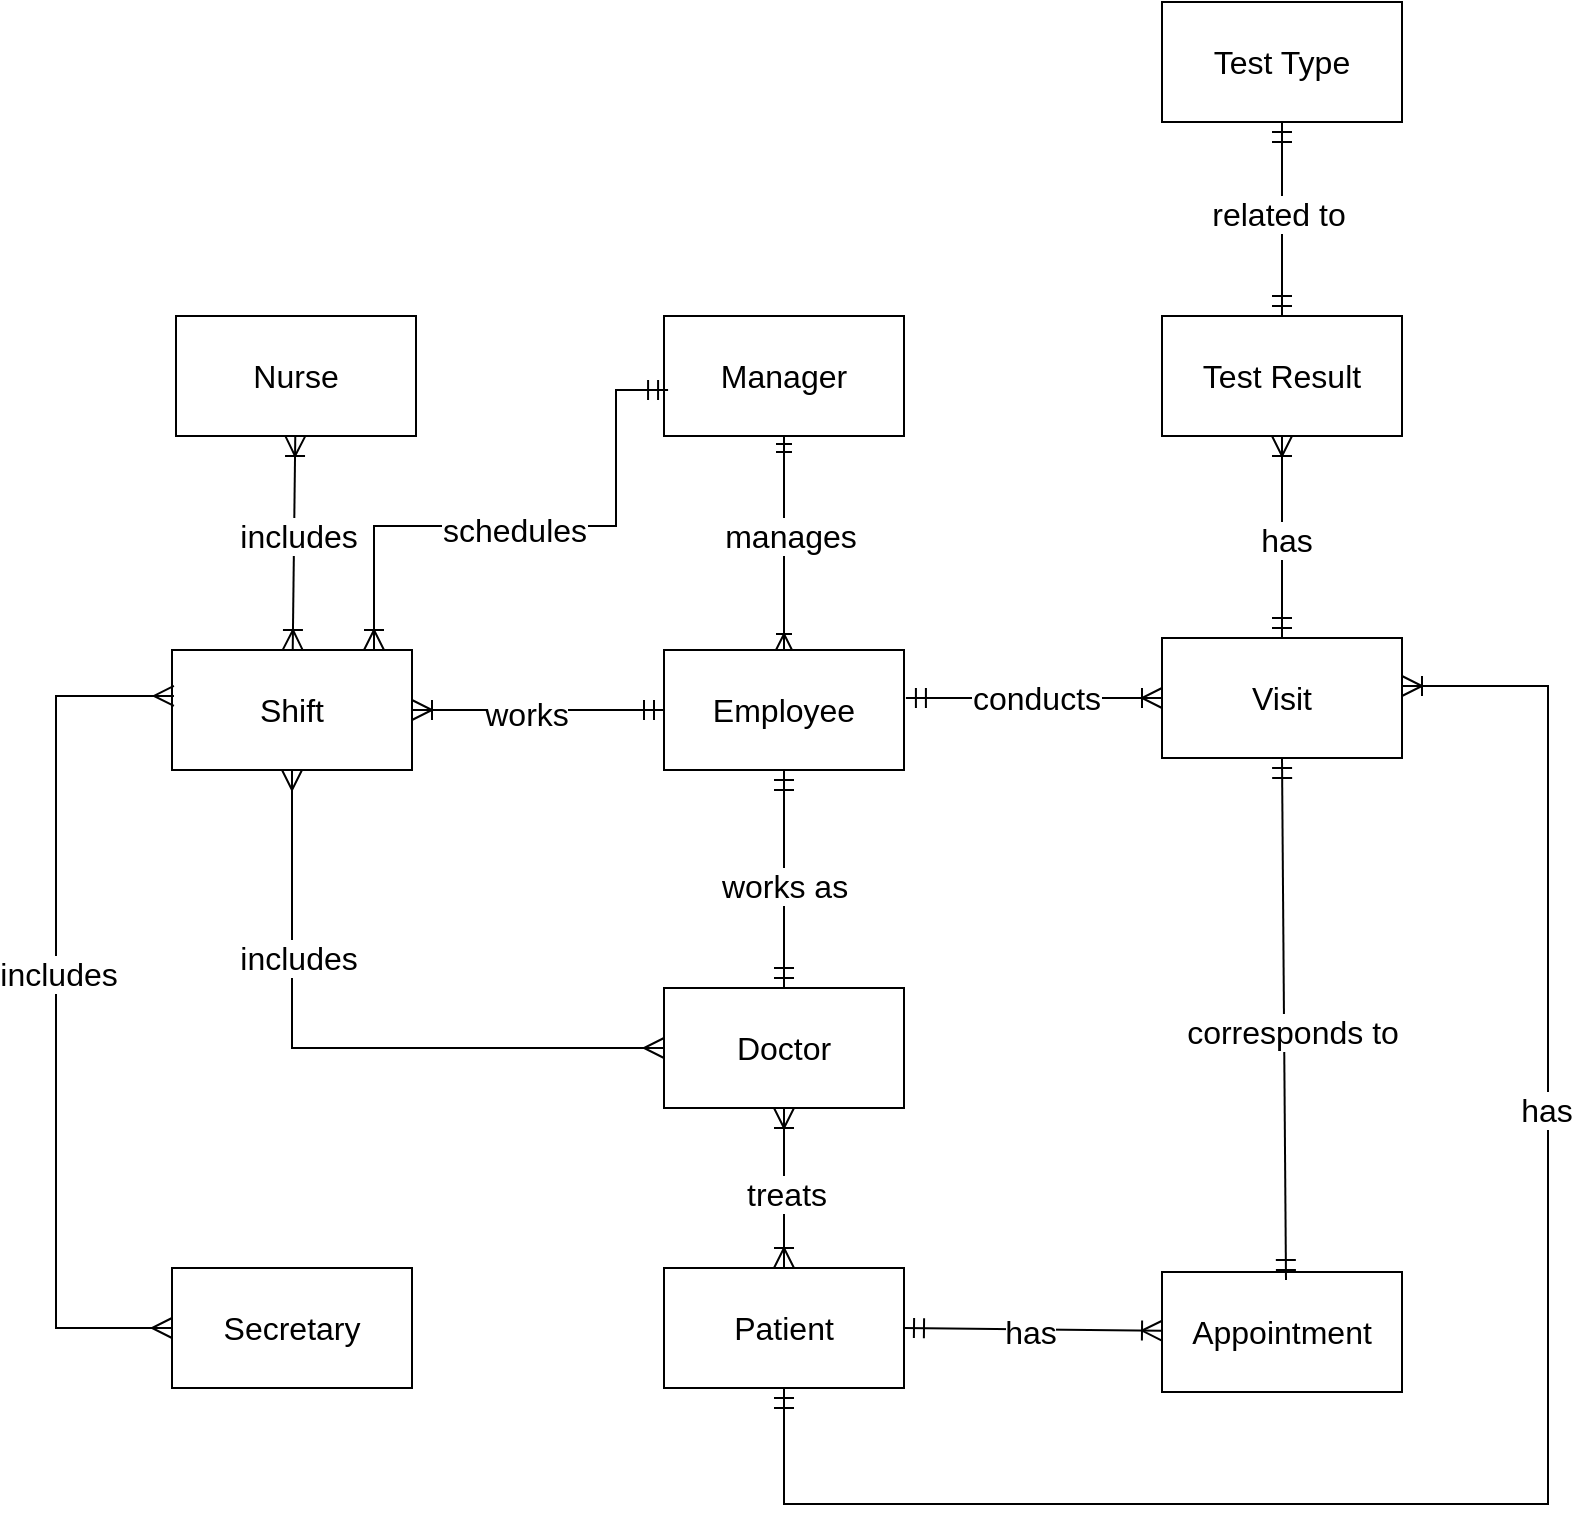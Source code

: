 <mxfile version="23.1.1" type="device">
  <diagram name="Page-1" id="8eEZ98vPlzKwNYo-pw5j">
    <mxGraphModel dx="1219" dy="1017" grid="0" gridSize="10" guides="1" tooltips="1" connect="1" arrows="1" fold="1" page="0" pageScale="1" pageWidth="850" pageHeight="1100" math="0" shadow="0">
      <root>
        <mxCell id="0" />
        <mxCell id="1" parent="0" />
        <mxCell id="f0n-9Olnfr1uNKcPfJJI-1" value="Doctor" style="rounded=0;whiteSpace=wrap;html=1;fontSize=16;" vertex="1" parent="1">
          <mxGeometry x="61" y="213" width="120" height="60" as="geometry" />
        </mxCell>
        <mxCell id="f0n-9Olnfr1uNKcPfJJI-2" value="Employee" style="rounded=0;whiteSpace=wrap;html=1;fontSize=16;" vertex="1" parent="1">
          <mxGeometry x="61" y="44" width="120" height="60" as="geometry" />
        </mxCell>
        <mxCell id="f0n-9Olnfr1uNKcPfJJI-3" value="" style="fontSize=12;html=1;endArrow=ERmandOne;startArrow=ERmandOne;rounded=0;startSize=8;endSize=8;entryX=0.5;entryY=1;entryDx=0;entryDy=0;exitX=0.5;exitY=0;exitDx=0;exitDy=0;" edge="1" parent="1" source="f0n-9Olnfr1uNKcPfJJI-1" target="f0n-9Olnfr1uNKcPfJJI-2">
          <mxGeometry width="100" height="100" relative="1" as="geometry">
            <mxPoint x="244" y="250" as="sourcePoint" />
            <mxPoint x="344" y="150" as="targetPoint" />
            <Array as="points" />
          </mxGeometry>
        </mxCell>
        <mxCell id="f0n-9Olnfr1uNKcPfJJI-4" value="works as" style="edgeLabel;html=1;align=center;verticalAlign=middle;resizable=0;points=[];fontSize=16;" vertex="1" connectable="0" parent="f0n-9Olnfr1uNKcPfJJI-3">
          <mxGeometry x="-0.055" relative="1" as="geometry">
            <mxPoint as="offset" />
          </mxGeometry>
        </mxCell>
        <mxCell id="f0n-9Olnfr1uNKcPfJJI-5" value="Test Result" style="rounded=0;whiteSpace=wrap;html=1;fontSize=16;" vertex="1" parent="1">
          <mxGeometry x="310" y="-123" width="120" height="60" as="geometry" />
        </mxCell>
        <mxCell id="f0n-9Olnfr1uNKcPfJJI-6" value="Appointment" style="rounded=0;whiteSpace=wrap;html=1;fontSize=16;" vertex="1" parent="1">
          <mxGeometry x="310" y="355" width="120" height="60" as="geometry" />
        </mxCell>
        <mxCell id="f0n-9Olnfr1uNKcPfJJI-7" value="Patient" style="rounded=0;whiteSpace=wrap;html=1;fontSize=16;" vertex="1" parent="1">
          <mxGeometry x="61" y="353" width="120" height="60" as="geometry" />
        </mxCell>
        <mxCell id="f0n-9Olnfr1uNKcPfJJI-8" value="Shift" style="rounded=0;whiteSpace=wrap;html=1;fontSize=16;" vertex="1" parent="1">
          <mxGeometry x="-185" y="44" width="120" height="60" as="geometry" />
        </mxCell>
        <mxCell id="f0n-9Olnfr1uNKcPfJJI-9" value="Visit" style="rounded=0;whiteSpace=wrap;html=1;fontSize=16;" vertex="1" parent="1">
          <mxGeometry x="310" y="38" width="120" height="60" as="geometry" />
        </mxCell>
        <mxCell id="f0n-9Olnfr1uNKcPfJJI-10" value="" style="fontSize=12;html=1;endArrow=ERoneToMany;startArrow=ERmandOne;rounded=0;startSize=8;endSize=8;entryX=0;entryY=0.5;entryDx=0;entryDy=0;exitX=1.008;exitY=0.4;exitDx=0;exitDy=0;exitPerimeter=0;" edge="1" parent="1" source="f0n-9Olnfr1uNKcPfJJI-2" target="f0n-9Olnfr1uNKcPfJJI-9">
          <mxGeometry width="100" height="100" relative="1" as="geometry">
            <mxPoint x="270" y="168" as="sourcePoint" />
            <mxPoint x="370" y="68" as="targetPoint" />
          </mxGeometry>
        </mxCell>
        <mxCell id="f0n-9Olnfr1uNKcPfJJI-12" value="conducts" style="edgeLabel;html=1;align=center;verticalAlign=middle;resizable=0;points=[];fontSize=16;" vertex="1" connectable="0" parent="f0n-9Olnfr1uNKcPfJJI-10">
          <mxGeometry x="0.019" relative="1" as="geometry">
            <mxPoint as="offset" />
          </mxGeometry>
        </mxCell>
        <mxCell id="f0n-9Olnfr1uNKcPfJJI-14" value="" style="fontSize=12;html=1;endArrow=ERoneToMany;startArrow=ERmandOne;rounded=0;startSize=8;endSize=8;exitX=0;exitY=0.5;exitDx=0;exitDy=0;" edge="1" parent="1" source="f0n-9Olnfr1uNKcPfJJI-2" target="f0n-9Olnfr1uNKcPfJJI-8">
          <mxGeometry width="100" height="100" relative="1" as="geometry">
            <mxPoint x="1" y="168" as="sourcePoint" />
            <mxPoint x="101" y="68" as="targetPoint" />
          </mxGeometry>
        </mxCell>
        <mxCell id="f0n-9Olnfr1uNKcPfJJI-15" value="works" style="edgeLabel;html=1;align=center;verticalAlign=middle;resizable=0;points=[];fontSize=16;" vertex="1" connectable="0" parent="f0n-9Olnfr1uNKcPfJJI-14">
          <mxGeometry x="0.096" y="2" relative="1" as="geometry">
            <mxPoint as="offset" />
          </mxGeometry>
        </mxCell>
        <mxCell id="f0n-9Olnfr1uNKcPfJJI-16" value="" style="fontSize=12;html=1;endArrow=ERoneToMany;startArrow=ERoneToMany;rounded=0;startSize=8;endSize=8;exitX=0.5;exitY=0;exitDx=0;exitDy=0;" edge="1" parent="1" source="f0n-9Olnfr1uNKcPfJJI-7" target="f0n-9Olnfr1uNKcPfJJI-1">
          <mxGeometry width="100" height="100" relative="1" as="geometry">
            <mxPoint x="1" y="348" as="sourcePoint" />
            <mxPoint x="101" y="248" as="targetPoint" />
          </mxGeometry>
        </mxCell>
        <mxCell id="f0n-9Olnfr1uNKcPfJJI-17" value="treats" style="edgeLabel;html=1;align=center;verticalAlign=middle;resizable=0;points=[];fontSize=16;" vertex="1" connectable="0" parent="f0n-9Olnfr1uNKcPfJJI-16">
          <mxGeometry x="-0.075" y="-1" relative="1" as="geometry">
            <mxPoint as="offset" />
          </mxGeometry>
        </mxCell>
        <mxCell id="f0n-9Olnfr1uNKcPfJJI-18" value="" style="fontSize=12;html=1;endArrow=ERoneToMany;startArrow=ERmandOne;rounded=0;startSize=8;endSize=8;exitX=1;exitY=0.5;exitDx=0;exitDy=0;" edge="1" parent="1" source="f0n-9Olnfr1uNKcPfJJI-7" target="f0n-9Olnfr1uNKcPfJJI-6">
          <mxGeometry width="100" height="100" relative="1" as="geometry">
            <mxPoint x="337" y="344" as="sourcePoint" />
            <mxPoint x="437" y="244" as="targetPoint" />
          </mxGeometry>
        </mxCell>
        <mxCell id="f0n-9Olnfr1uNKcPfJJI-19" value="has" style="edgeLabel;html=1;align=center;verticalAlign=middle;resizable=0;points=[];fontSize=16;" vertex="1" connectable="0" parent="f0n-9Olnfr1uNKcPfJJI-18">
          <mxGeometry x="-0.025" y="-1" relative="1" as="geometry">
            <mxPoint as="offset" />
          </mxGeometry>
        </mxCell>
        <mxCell id="f0n-9Olnfr1uNKcPfJJI-24" value="" style="edgeStyle=orthogonalEdgeStyle;fontSize=12;html=1;endArrow=ERoneToMany;startArrow=ERmandOne;rounded=0;startSize=8;endSize=8;exitX=0.5;exitY=1;exitDx=0;exitDy=0;entryX=1;entryY=0.4;entryDx=0;entryDy=0;entryPerimeter=0;" edge="1" parent="1" source="f0n-9Olnfr1uNKcPfJJI-7" target="f0n-9Olnfr1uNKcPfJJI-9">
          <mxGeometry width="100" height="100" relative="1" as="geometry">
            <mxPoint x="-121.25" y="432.75" as="sourcePoint" />
            <mxPoint x="-21.25" y="332.75" as="targetPoint" />
            <Array as="points">
              <mxPoint x="121" y="471" />
              <mxPoint x="503" y="471" />
              <mxPoint x="503" y="62" />
            </Array>
          </mxGeometry>
        </mxCell>
        <mxCell id="f0n-9Olnfr1uNKcPfJJI-25" value="has" style="edgeLabel;html=1;align=center;verticalAlign=middle;resizable=0;points=[];fontSize=16;" vertex="1" connectable="0" parent="f0n-9Olnfr1uNKcPfJJI-24">
          <mxGeometry x="0.382" y="1" relative="1" as="geometry">
            <mxPoint as="offset" />
          </mxGeometry>
        </mxCell>
        <mxCell id="f0n-9Olnfr1uNKcPfJJI-26" value="" style="fontSize=12;html=1;endArrow=ERmandOne;startArrow=ERmandOne;rounded=0;startSize=8;endSize=8;entryX=0.5;entryY=1;entryDx=0;entryDy=0;" edge="1" parent="1" target="f0n-9Olnfr1uNKcPfJJI-9">
          <mxGeometry width="100" height="100" relative="1" as="geometry">
            <mxPoint x="372" y="359" as="sourcePoint" />
            <mxPoint x="210" y="316" as="targetPoint" />
          </mxGeometry>
        </mxCell>
        <mxCell id="f0n-9Olnfr1uNKcPfJJI-27" value="corresponds to" style="edgeLabel;html=1;align=center;verticalAlign=middle;resizable=0;points=[];fontSize=16;" vertex="1" connectable="0" parent="f0n-9Olnfr1uNKcPfJJI-26">
          <mxGeometry x="-0.046" y="-4" relative="1" as="geometry">
            <mxPoint as="offset" />
          </mxGeometry>
        </mxCell>
        <mxCell id="f0n-9Olnfr1uNKcPfJJI-28" value="" style="fontSize=12;html=1;endArrow=ERoneToMany;startArrow=ERmandOne;rounded=0;startSize=8;endSize=8;" edge="1" parent="1" source="f0n-9Olnfr1uNKcPfJJI-9" target="f0n-9Olnfr1uNKcPfJJI-5">
          <mxGeometry width="100" height="100" relative="1" as="geometry">
            <mxPoint x="110" y="-43" as="sourcePoint" />
            <mxPoint x="210" y="-143" as="targetPoint" />
          </mxGeometry>
        </mxCell>
        <mxCell id="f0n-9Olnfr1uNKcPfJJI-29" value="has" style="edgeLabel;html=1;align=center;verticalAlign=middle;resizable=0;points=[];fontSize=16;" vertex="1" connectable="0" parent="f0n-9Olnfr1uNKcPfJJI-28">
          <mxGeometry x="-0.03" y="-2" relative="1" as="geometry">
            <mxPoint as="offset" />
          </mxGeometry>
        </mxCell>
        <mxCell id="f0n-9Olnfr1uNKcPfJJI-30" value="Nurse" style="rounded=0;whiteSpace=wrap;html=1;fontSize=16;" vertex="1" parent="1">
          <mxGeometry x="-183" y="-123" width="120" height="60" as="geometry" />
        </mxCell>
        <mxCell id="f0n-9Olnfr1uNKcPfJJI-31" value="Test Type" style="rounded=0;whiteSpace=wrap;html=1;fontSize=16;" vertex="1" parent="1">
          <mxGeometry x="310" y="-280" width="120" height="60" as="geometry" />
        </mxCell>
        <mxCell id="f0n-9Olnfr1uNKcPfJJI-32" value="" style="fontSize=12;html=1;endArrow=ERmandOne;startArrow=ERmandOne;rounded=0;startSize=8;endSize=8;" edge="1" parent="1" source="f0n-9Olnfr1uNKcPfJJI-31" target="f0n-9Olnfr1uNKcPfJJI-5">
          <mxGeometry width="100" height="100" relative="1" as="geometry">
            <mxPoint x="110" y="-10" as="sourcePoint" />
            <mxPoint x="210" y="-110" as="targetPoint" />
          </mxGeometry>
        </mxCell>
        <mxCell id="f0n-9Olnfr1uNKcPfJJI-33" value="related to" style="edgeLabel;html=1;align=center;verticalAlign=middle;resizable=0;points=[];fontSize=16;" vertex="1" connectable="0" parent="f0n-9Olnfr1uNKcPfJJI-32">
          <mxGeometry x="-0.048" y="-2" relative="1" as="geometry">
            <mxPoint as="offset" />
          </mxGeometry>
        </mxCell>
        <mxCell id="f0n-9Olnfr1uNKcPfJJI-34" value="" style="edgeStyle=orthogonalEdgeStyle;fontSize=12;html=1;endArrow=ERmany;startArrow=ERmany;rounded=0;startSize=8;endSize=8;entryX=0.5;entryY=1;entryDx=0;entryDy=0;exitX=0;exitY=0.5;exitDx=0;exitDy=0;" edge="1" parent="1" source="f0n-9Olnfr1uNKcPfJJI-1" target="f0n-9Olnfr1uNKcPfJJI-8">
          <mxGeometry width="100" height="100" relative="1" as="geometry">
            <mxPoint x="110" y="256" as="sourcePoint" />
            <mxPoint x="210" y="156" as="targetPoint" />
          </mxGeometry>
        </mxCell>
        <mxCell id="f0n-9Olnfr1uNKcPfJJI-35" value="includes" style="edgeLabel;html=1;align=center;verticalAlign=middle;resizable=0;points=[];fontSize=16;" vertex="1" connectable="0" parent="f0n-9Olnfr1uNKcPfJJI-34">
          <mxGeometry x="0.421" y="-3" relative="1" as="geometry">
            <mxPoint as="offset" />
          </mxGeometry>
        </mxCell>
        <mxCell id="f0n-9Olnfr1uNKcPfJJI-36" value="Secretary" style="rounded=0;whiteSpace=wrap;html=1;fontSize=16;" vertex="1" parent="1">
          <mxGeometry x="-185" y="353" width="120" height="60" as="geometry" />
        </mxCell>
        <mxCell id="f0n-9Olnfr1uNKcPfJJI-37" value="" style="fontSize=12;html=1;endArrow=ERoneToMany;startArrow=ERoneToMany;rounded=0;startSize=8;endSize=8;" edge="1" parent="1" source="f0n-9Olnfr1uNKcPfJJI-8" target="f0n-9Olnfr1uNKcPfJJI-30">
          <mxGeometry width="100" height="100" relative="1" as="geometry">
            <mxPoint x="-97" y="353" as="sourcePoint" />
            <mxPoint x="3" y="253" as="targetPoint" />
          </mxGeometry>
        </mxCell>
        <mxCell id="f0n-9Olnfr1uNKcPfJJI-38" value="includes" style="edgeLabel;html=1;align=center;verticalAlign=middle;resizable=0;points=[];fontSize=16;" vertex="1" connectable="0" parent="f0n-9Olnfr1uNKcPfJJI-37">
          <mxGeometry x="0.065" y="-2" relative="1" as="geometry">
            <mxPoint as="offset" />
          </mxGeometry>
        </mxCell>
        <mxCell id="f0n-9Olnfr1uNKcPfJJI-43" value="" style="edgeStyle=orthogonalEdgeStyle;fontSize=12;html=1;endArrow=ERmany;startArrow=ERmany;rounded=0;startSize=8;endSize=8;entryX=0.008;entryY=0.383;entryDx=0;entryDy=0;entryPerimeter=0;exitX=0;exitY=0.5;exitDx=0;exitDy=0;" edge="1" parent="1" source="f0n-9Olnfr1uNKcPfJJI-36" target="f0n-9Olnfr1uNKcPfJJI-8">
          <mxGeometry width="100" height="100" relative="1" as="geometry">
            <mxPoint x="-12" y="301" as="sourcePoint" />
            <mxPoint x="88" y="201" as="targetPoint" />
            <Array as="points">
              <mxPoint x="-243" y="383" />
              <mxPoint x="-243" y="67" />
            </Array>
          </mxGeometry>
        </mxCell>
        <mxCell id="f0n-9Olnfr1uNKcPfJJI-44" value="includes" style="edgeLabel;html=1;align=center;verticalAlign=middle;resizable=0;points=[];fontSize=16;" vertex="1" connectable="0" parent="f0n-9Olnfr1uNKcPfJJI-43">
          <mxGeometry x="0.086" y="-1" relative="1" as="geometry">
            <mxPoint as="offset" />
          </mxGeometry>
        </mxCell>
        <mxCell id="f0n-9Olnfr1uNKcPfJJI-45" value="Manager" style="rounded=0;whiteSpace=wrap;html=1;fontSize=16;" vertex="1" parent="1">
          <mxGeometry x="61" y="-123" width="120" height="60" as="geometry" />
        </mxCell>
        <mxCell id="f0n-9Olnfr1uNKcPfJJI-46" value="" style="fontSize=12;html=1;endArrow=ERoneToMany;startArrow=ERmandOne;rounded=0;exitX=0.5;exitY=1;exitDx=0;exitDy=0;entryX=0.5;entryY=0;entryDx=0;entryDy=0;" edge="1" parent="1" source="f0n-9Olnfr1uNKcPfJJI-45" target="f0n-9Olnfr1uNKcPfJJI-2">
          <mxGeometry width="100" height="100" relative="1" as="geometry">
            <mxPoint x="71" y="77" as="sourcePoint" />
            <mxPoint x="171" y="-23" as="targetPoint" />
            <Array as="points" />
          </mxGeometry>
        </mxCell>
        <mxCell id="f0n-9Olnfr1uNKcPfJJI-47" value="manages" style="edgeLabel;html=1;align=center;verticalAlign=middle;resizable=0;points=[];fontSize=16;" vertex="1" connectable="0" parent="f0n-9Olnfr1uNKcPfJJI-46">
          <mxGeometry x="-0.065" y="3" relative="1" as="geometry">
            <mxPoint as="offset" />
          </mxGeometry>
        </mxCell>
        <mxCell id="f0n-9Olnfr1uNKcPfJJI-50" value="" style="edgeStyle=orthogonalEdgeStyle;fontSize=12;html=1;endArrow=ERoneToMany;startArrow=ERmandOne;rounded=0;startSize=8;endSize=8;exitX=0.017;exitY=0.617;exitDx=0;exitDy=0;exitPerimeter=0;" edge="1" parent="1" source="f0n-9Olnfr1uNKcPfJJI-45">
          <mxGeometry width="100" height="100" relative="1" as="geometry">
            <mxPoint x="71" y="73" as="sourcePoint" />
            <mxPoint x="-84" y="44" as="targetPoint" />
            <Array as="points">
              <mxPoint x="37" y="-86" />
              <mxPoint x="37" y="-18" />
              <mxPoint x="-84" y="-18" />
            </Array>
          </mxGeometry>
        </mxCell>
        <mxCell id="f0n-9Olnfr1uNKcPfJJI-51" value="schedules" style="edgeLabel;html=1;align=center;verticalAlign=middle;resizable=0;points=[];fontSize=16;" vertex="1" connectable="0" parent="f0n-9Olnfr1uNKcPfJJI-50">
          <mxGeometry x="0.05" y="2" relative="1" as="geometry">
            <mxPoint as="offset" />
          </mxGeometry>
        </mxCell>
      </root>
    </mxGraphModel>
  </diagram>
</mxfile>
